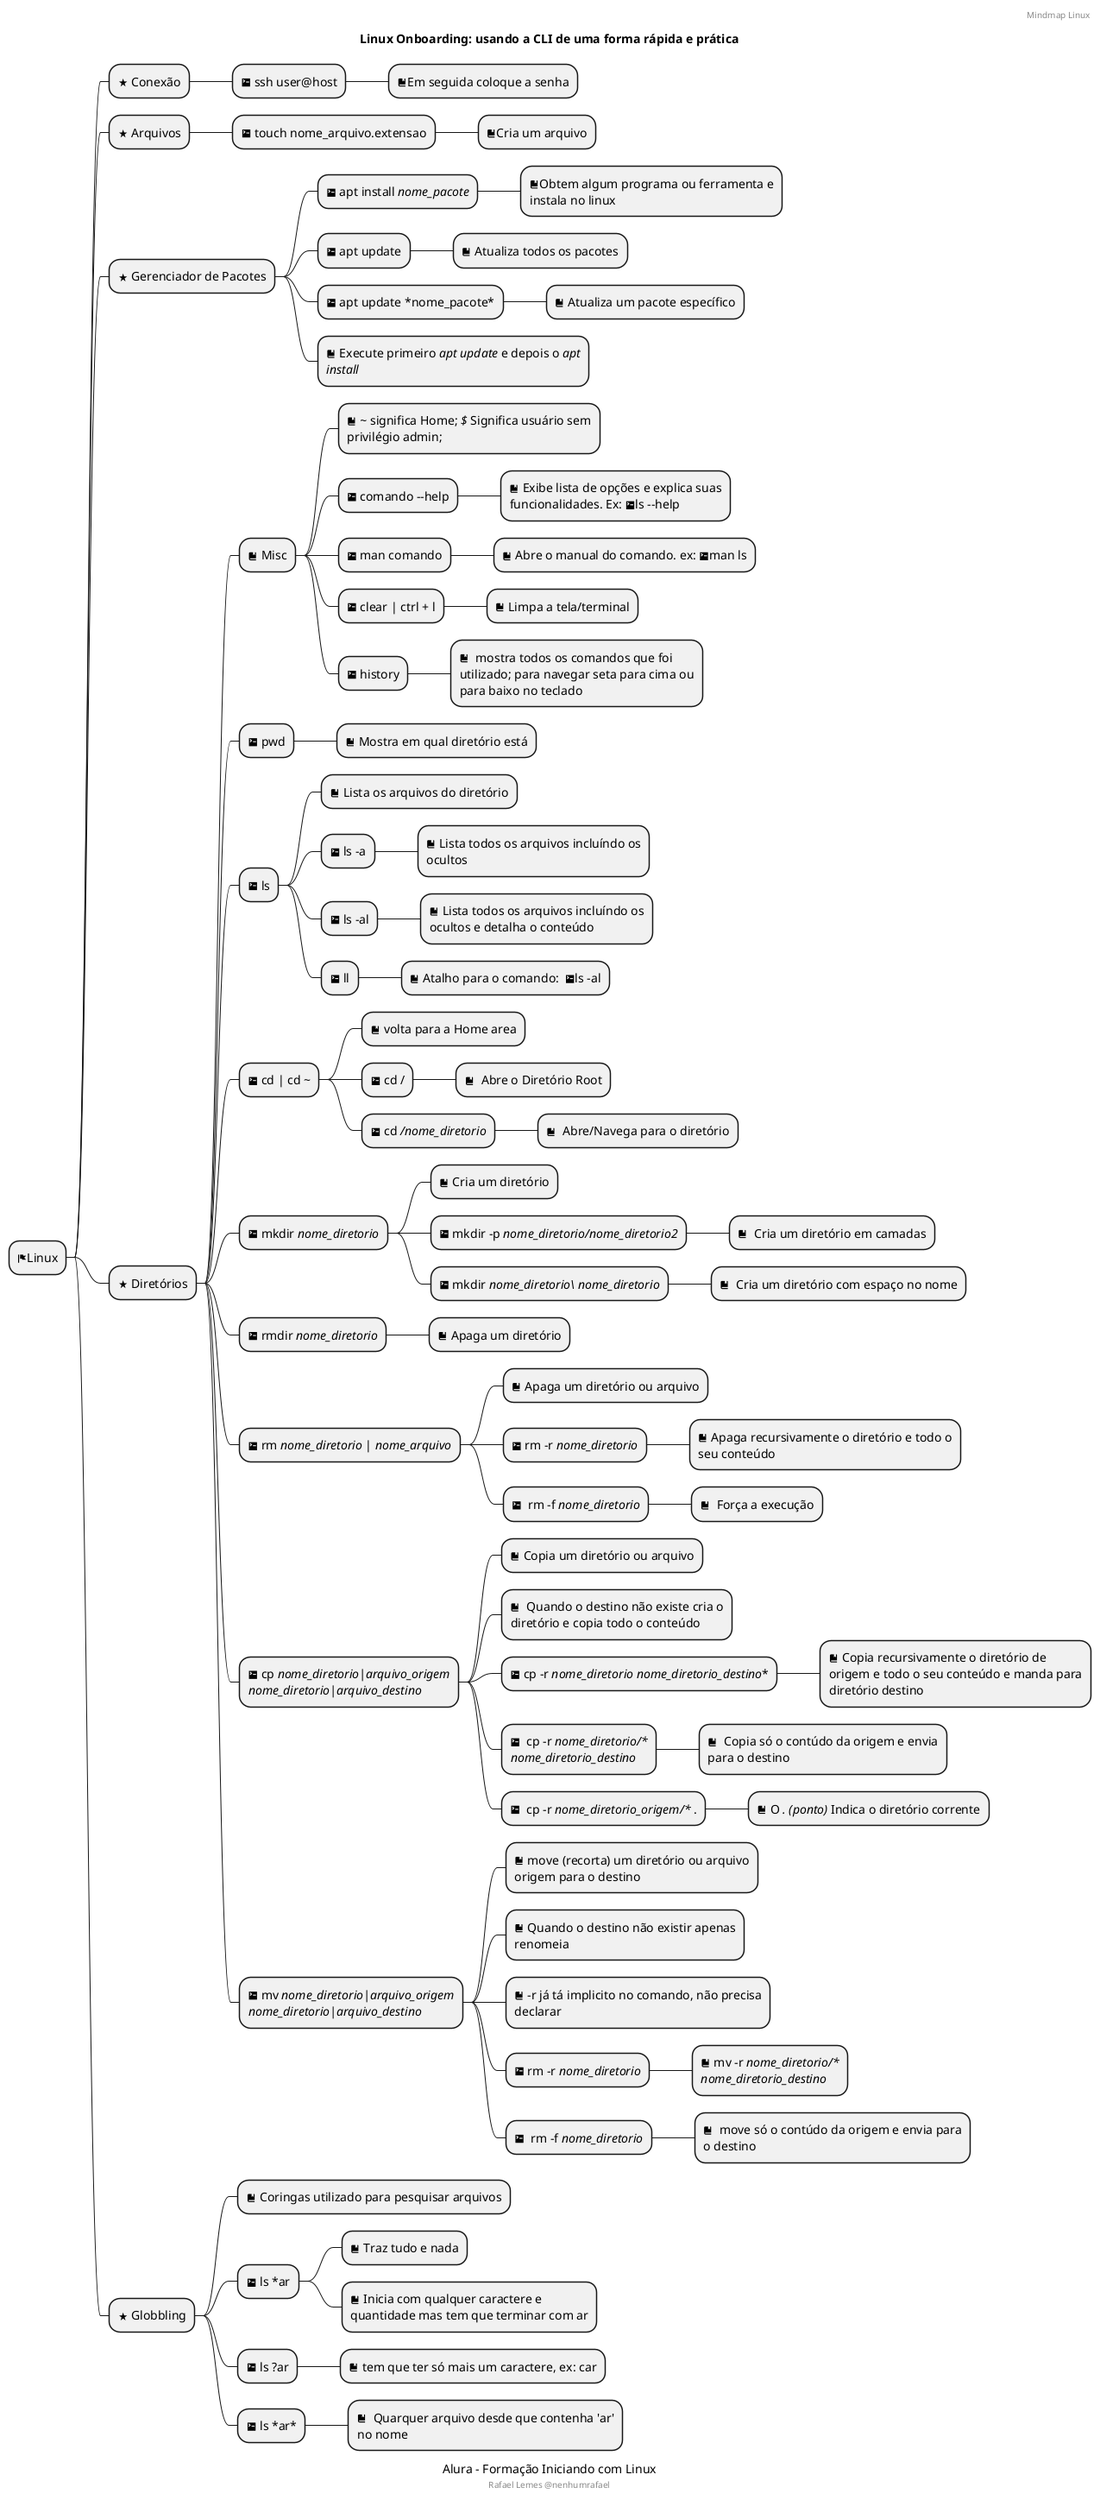 @startmindmap
'https://plantuml.com/mindmap-diagram
<style>
node { MaximumWidth 300}
</style>
caption Alura - Formação Iniciando com Linux
title Linux Onboarding: usando a CLI de uma forma rápida e prática

* <&flag>Linux
** <&star> Conexão
*** <&terminal> ssh user@host
**** <&book>Em seguida coloque a senha
** <&star> Arquivos
*** <&terminal> touch nome_arquivo.extensao
**** <&book>Cria um arquivo
** <&star> Gerenciador de Pacotes
*** <&terminal> apt install //nome_pacote//
**** <&book>Obtem algum programa ou ferramenta e instala no linux
*** <&terminal> apt update
**** <&book> Atualiza todos os pacotes
*** <&terminal> apt update *nome_pacote*
**** <&book> Atualiza um pacote específico
*** <&book> Execute primeiro //apt update// e depois o //apt install//

** <&star> Diretórios
*** <&book> Misc
**** <&book> //\~// significa Home; //$// Significa usuário sem privilégio admin;
**** <&terminal> comando --help
***** <&book> Exibe lista de opções e explica suas funcionalidades. Ex: <&terminal>ls --help
**** <&terminal> man comando
***** <&book> Abre o manual do comando. ex: <&terminal>man ls
**** <&terminal> clear | ctrl + l
***** <&book> Limpa a tela/terminal
**** <&terminal> history
***** <&book>  mostra todos os comandos que foi utilizado; para navegar seta para cima ou para baixo no teclado

*** <&terminal> pwd
**** <&book> Mostra em qual diretório está

*** <&terminal> ls
**** <&book> Lista os arquivos do diretório
**** <&terminal> ls -a
***** <&book> Lista todos os arquivos incluíndo os ocultos
**** <&terminal> ls -al
***** <&book> Lista todos os arquivos incluíndo os ocultos e detalha o conteúdo
**** <&terminal> ll
***** <&book> Atalho para o comando:  <&terminal>ls -al

*** <&terminal> cd | cd ~
**** <&book> volta para a Home area
**** <&terminal> cd /
***** <&book>  Abre o Diretório Root
**** <&terminal> cd ///nome_diretorio//
***** <&book>  Abre/Navega para o diretório

*** <&terminal> mkdir //nome_diretorio//
**** <&book> Cria um diretório
**** <&terminal> mkdir -p //nome_diretorio/nome_diretorio2//
***** <&book>  Cria um diretório em camadas
**** <&terminal> mkdir //nome_diretorio\ nome_diretorio//
***** <&book>  Cria um diretório com espaço no nome

*** <&terminal> rmdir //nome_diretorio//
**** <&book> Apaga um diretório

*** <&terminal> rm //nome_diretorio// | //nome_arquivo//
**** <&book> Apaga um diretório ou arquivo
**** <&terminal> rm -r //nome_diretorio//
***** <&book> Apaga recursivamente o diretório e todo o seu conteúdo
**** <&terminal>  rm -f //nome_diretorio//
***** <&book>  Força a execução


*** <&terminal> cp //nome_diretorio|arquivo_origem// //nome_diretorio|arquivo_destino//
**** <&book> Copia um diretório ou arquivo
**** <&book>  Quando o destino não existe cria o diretório e copia todo o conteúdo
**** <&terminal> cp -r //nome_diretorio// //nome_diretorio_destino//*
***** <&book> Copia recursivamente o diretório de origem e todo o seu conteúdo e manda para diretório destino
**** <&terminal>  cp -r //nome_diretorio/*// //nome_diretorio_destino//
***** <&book>  Copia só o contúdo da origem e envia para o destino
**** <&terminal>  cp -r //nome_diretorio_origem/*// .
***** <&book> O //. (ponto)// Indica o diretório corrente

*** <&terminal> mv //nome_diretorio|arquivo_origem//   //nome_diretorio|arquivo_destino//
**** <&book> move (recorta) um diretório ou arquivo origem para o destino
**** <&book> Quando o destino não existir apenas renomeia
**** <&book> -r já tá implicito no comando, não precisa declarar
**** <&terminal> rm -r //nome_diretorio//
***** <&book> mv -r //nome_diretorio/*// //nome_diretorio_destino//
**** <&terminal>  rm -f //nome_diretorio//
***** <&book>  move só o contúdo da origem e envia para o destino

** <&star> Globbling
*** <&book> Coringas utilizado para pesquisar arquivos
*** <&terminal> ls *ar
**** <&book> Traz tudo e nada
**** <&book> Inicia com qualquer caractere e quantidade mas tem que terminar com ar
*** <&terminal> ls ?ar
**** <&book> tem que ter só mais um caractere, ex: car
*** <&terminal> ls *ar*
**** <&book>  Quarquer arquivo desde que contenha 'ar' no nome




header
Mindmap Linux
endheader

center footer Rafael Lemes @nenhumrafael

@endmindmap
